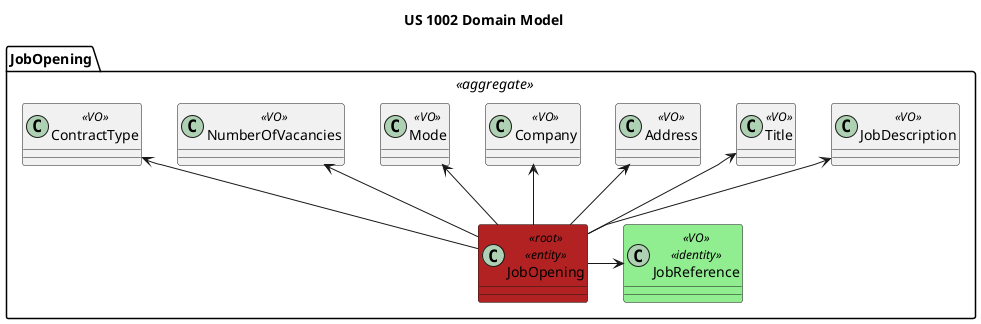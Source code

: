 @startuml
title US 1002 Domain Model
skinparam linetype polyline

package JobOpening <<aggregate>> as agrJO {
    class JobOpening <<root>><<entity>> #back:firebrick
    class JobReference <<VO>> <<identity>> #back:lightgreen
    class ContractType <<VO>>
    class Mode <<VO>>
    class JobDescription <<VO>>
    class NumberOfVacancies <<VO>>
    class Address <<VO>>
    class Title <<VO>>
    class Company <<VO>>

    JobOpening -> JobReference
    JobOpening -up-> ContractType
    JobOpening -up-> NumberOfVacancies
    JobOpening -up-> Mode
    JobOpening -up-> Company
    JobOpening -up-> Address
    JobOpening -up-> Title
    JobOpening -up-> JobDescription
}

@enduml